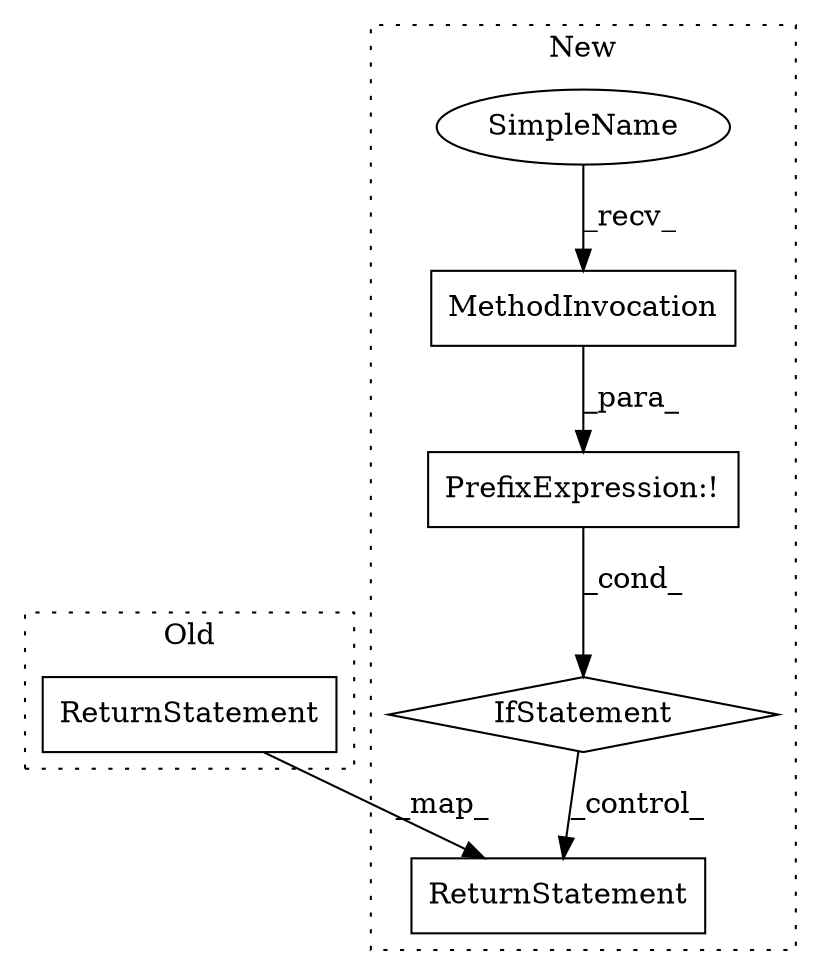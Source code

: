 digraph G {
subgraph cluster0 {
3 [label="ReturnStatement" a="41" s="6702" l="7" shape="box"];
label = "Old";
style="dotted";
}
subgraph cluster1 {
1 [label="IfStatement" a="25" s="6624,6651" l="4,2" shape="diamond"];
2 [label="MethodInvocation" a="32" s="6636" l="15" shape="box"];
4 [label="ReturnStatement" a="41" s="6663" l="7" shape="box"];
5 [label="SimpleName" a="42" s="6629" l="6" shape="ellipse"];
6 [label="PrefixExpression:!" a="38" s="6628" l="1" shape="box"];
label = "New";
style="dotted";
}
1 -> 4 [label="_control_"];
2 -> 6 [label="_para_"];
3 -> 4 [label="_map_"];
5 -> 2 [label="_recv_"];
6 -> 1 [label="_cond_"];
}